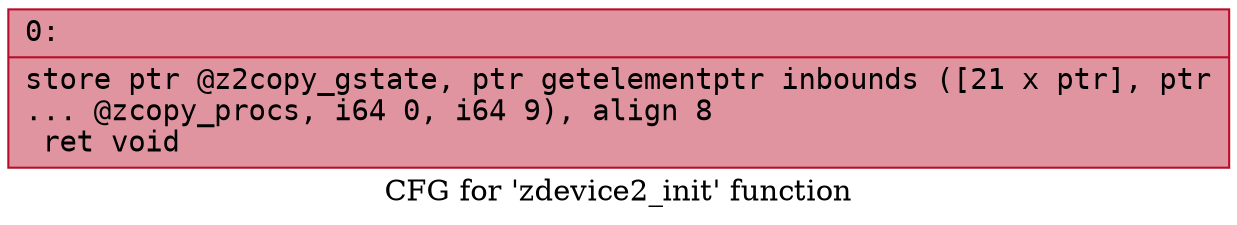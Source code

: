 digraph "CFG for 'zdevice2_init' function" {
	label="CFG for 'zdevice2_init' function";

	Node0x6000001083c0 [shape=record,color="#b70d28ff", style=filled, fillcolor="#b70d2870" fontname="Courier",label="{0:\l|  store ptr @z2copy_gstate, ptr getelementptr inbounds ([21 x ptr], ptr\l... @zcopy_procs, i64 0, i64 9), align 8\l  ret void\l}"];
}
